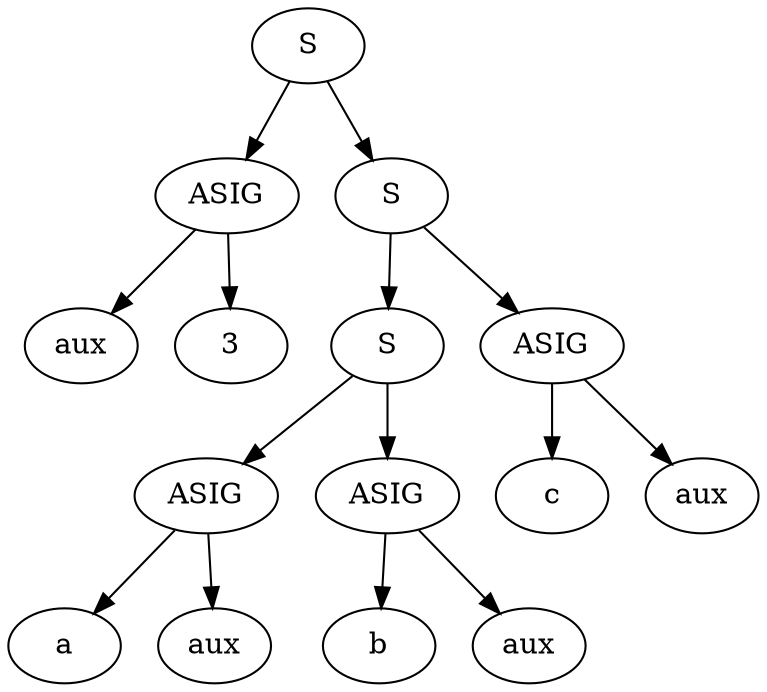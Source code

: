 digraph BST {
x0 [label=<S>];
x1 [label=<ASIG>];
x0 -> x1;
x3 [label=<aux>];
x1 -> x3;
x4 [label=<3>];
x1 -> x4;
x2 [label=<S>];
x0 -> x2;
x5 [label=<S>];
x2 -> x5;
x11 [label=<ASIG>];
x5 -> x11;
x23 [label=<a>];
x11 -> x23;
x24 [label=<aux>];
x11 -> x24;
x12 [label=<ASIG>];
x5 -> x12;
x25 [label=<b>];
x12 -> x25;
x26 [label=<aux>];
x12 -> x26;
x6 [label=<ASIG>];
x2 -> x6;
x13 [label=<c>];
x6 -> x13;
x14 [label=<aux>];
x6 -> x14;
}